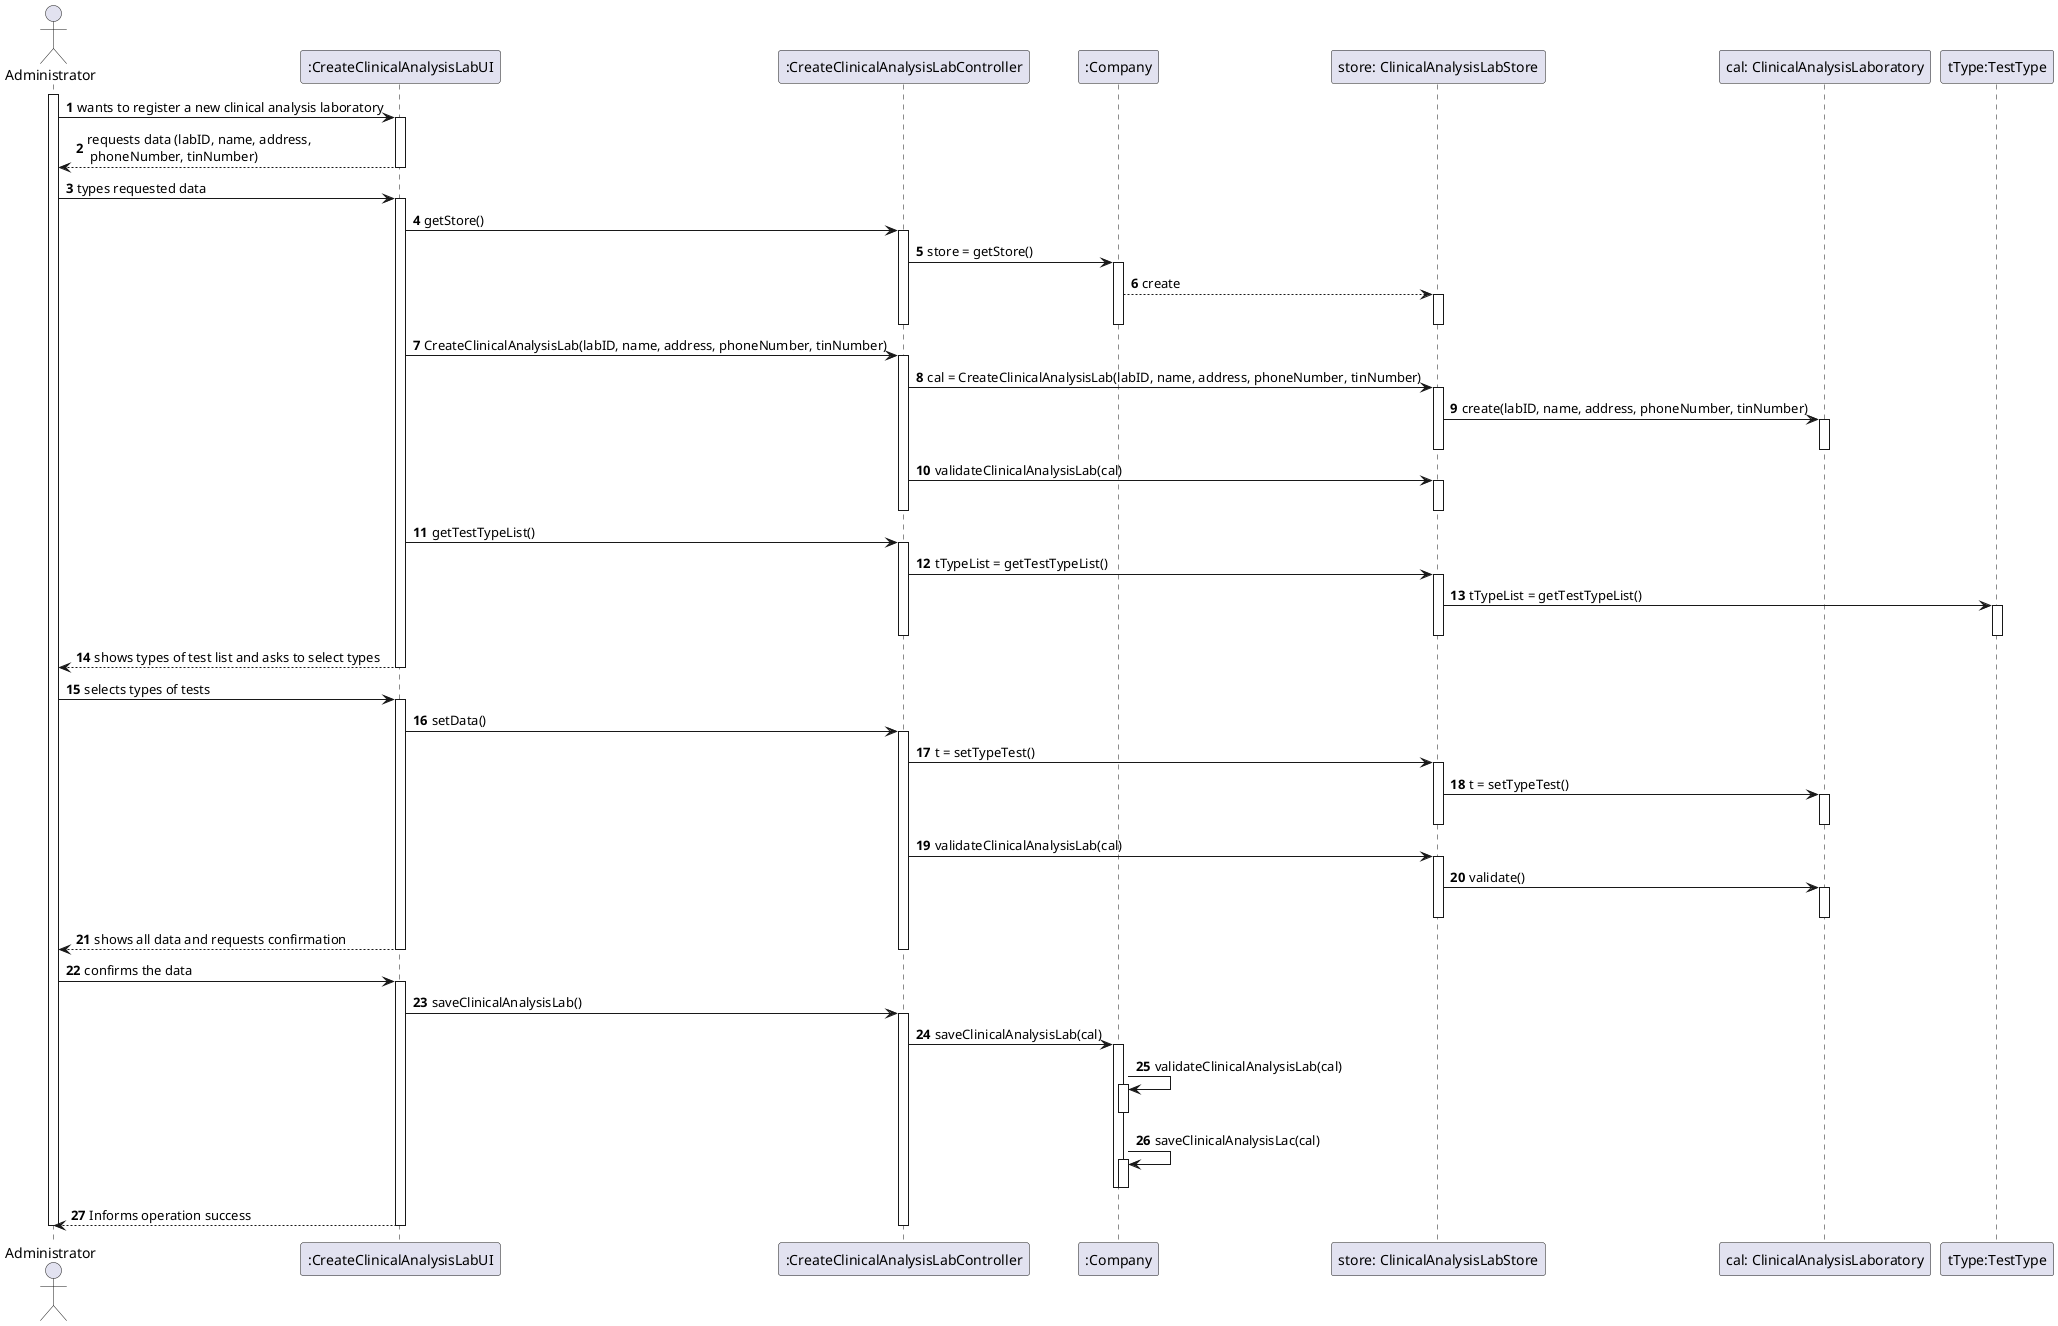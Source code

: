 @startuml
'https://plantuml.com/sequence-diagram
autonumber
actor Administrator as A
participant ":CreateClinicalAnalysisLabUI" as UI
participant ":CreateClinicalAnalysisLabController" as CTRL
participant ":Company" as C
participant "store: ClinicalAnalysisLabStore" as STO
participant "cal: ClinicalAnalysisLaboratory" as CAL
participant "tType:TestType" as TT

activate A
A -> UI: wants to register a new clinical analysis laboratory
activate UI
UI --> A: requests data (labID, name, address,\n phoneNumber, tinNumber)
deactivate UI
A -> UI: types requested data
activate UI
UI -> CTRL : getStore()
activate CTRL
CTRL -> C: store = getStore()
activate C
C --> STO: create
activate STO
deactivate STO
deactivate C
deactivate CTRL

UI -> CTRL : CreateClinicalAnalysisLab(labID, name, address, phoneNumber, tinNumber)
activate CTRL
CTRL -> STO: cal = CreateClinicalAnalysisLab(labID, name, address, phoneNumber, tinNumber)
activate STO
STO -> CAL : create(labID, name, address, phoneNumber, tinNumber)
activate CAL
deactivate CAL
deactivate STO
CTRL -> STO: validateClinicalAnalysisLab(cal)
activate STO
deactivate STO
deactivate CTRL
UI -> CTRL: getTestTypeList()
activate CTRL
CTRL -> STO : tTypeList = getTestTypeList()
activate STO
STO->TT: tTypeList = getTestTypeList()
activate TT
deactivate TT
deactivate STO
deactivate CTRL

UI --> A: shows types of test list and asks to select types
deactivate C
deactivate CTRL
deactivate UI
A -> UI: selects types of tests
activate UI
UI -> CTRL: setData()
activate CTRL
CTRL -> STO: t = setTypeTest()
activate STO
STO -> CAL: t = setTypeTest()
activate CAL
deactivate CAL
deactivate STO
deactivate C
CTRL -> STO: validateClinicalAnalysisLab(cal)
activate STO
STO -> CAL : validate()
activate CAL
deactivate CAL
deactivate STO
UI --> A: shows all data and requests confirmation
deactivate CTRL
deactivate UI
A -> UI: confirms the data
activate UI
UI-> CTRL : saveClinicalAnalysisLab()
activate CTRL
CTRL -> C: saveClinicalAnalysisLab(cal)
activate C
C -> C : validateClinicalAnalysisLab(cal)
activate C
deactivate C
C -> C : saveClinicalAnalysisLac(cal)
activate C
deactivate C
deactivate C
UI --> A : Informs operation success
deactivate CTRL
deactivate UI
deactivate A
@enduml